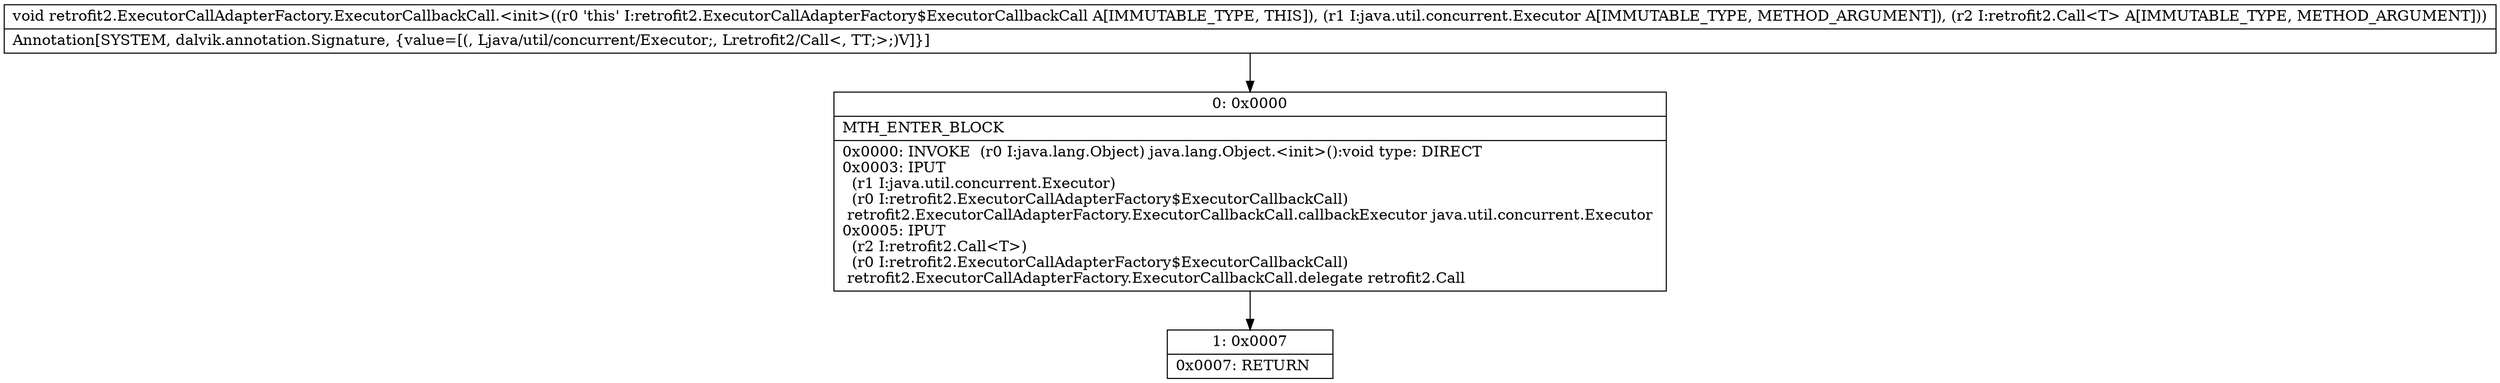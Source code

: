 digraph "CFG forretrofit2.ExecutorCallAdapterFactory.ExecutorCallbackCall.\<init\>(Ljava\/util\/concurrent\/Executor;Lretrofit2\/Call;)V" {
Node_0 [shape=record,label="{0\:\ 0x0000|MTH_ENTER_BLOCK\l|0x0000: INVOKE  (r0 I:java.lang.Object) java.lang.Object.\<init\>():void type: DIRECT \l0x0003: IPUT  \l  (r1 I:java.util.concurrent.Executor)\l  (r0 I:retrofit2.ExecutorCallAdapterFactory$ExecutorCallbackCall)\l retrofit2.ExecutorCallAdapterFactory.ExecutorCallbackCall.callbackExecutor java.util.concurrent.Executor \l0x0005: IPUT  \l  (r2 I:retrofit2.Call\<T\>)\l  (r0 I:retrofit2.ExecutorCallAdapterFactory$ExecutorCallbackCall)\l retrofit2.ExecutorCallAdapterFactory.ExecutorCallbackCall.delegate retrofit2.Call \l}"];
Node_1 [shape=record,label="{1\:\ 0x0007|0x0007: RETURN   \l}"];
MethodNode[shape=record,label="{void retrofit2.ExecutorCallAdapterFactory.ExecutorCallbackCall.\<init\>((r0 'this' I:retrofit2.ExecutorCallAdapterFactory$ExecutorCallbackCall A[IMMUTABLE_TYPE, THIS]), (r1 I:java.util.concurrent.Executor A[IMMUTABLE_TYPE, METHOD_ARGUMENT]), (r2 I:retrofit2.Call\<T\> A[IMMUTABLE_TYPE, METHOD_ARGUMENT]))  | Annotation[SYSTEM, dalvik.annotation.Signature, \{value=[(, Ljava\/util\/concurrent\/Executor;, Lretrofit2\/Call\<, TT;\>;)V]\}]\l}"];
MethodNode -> Node_0;
Node_0 -> Node_1;
}

